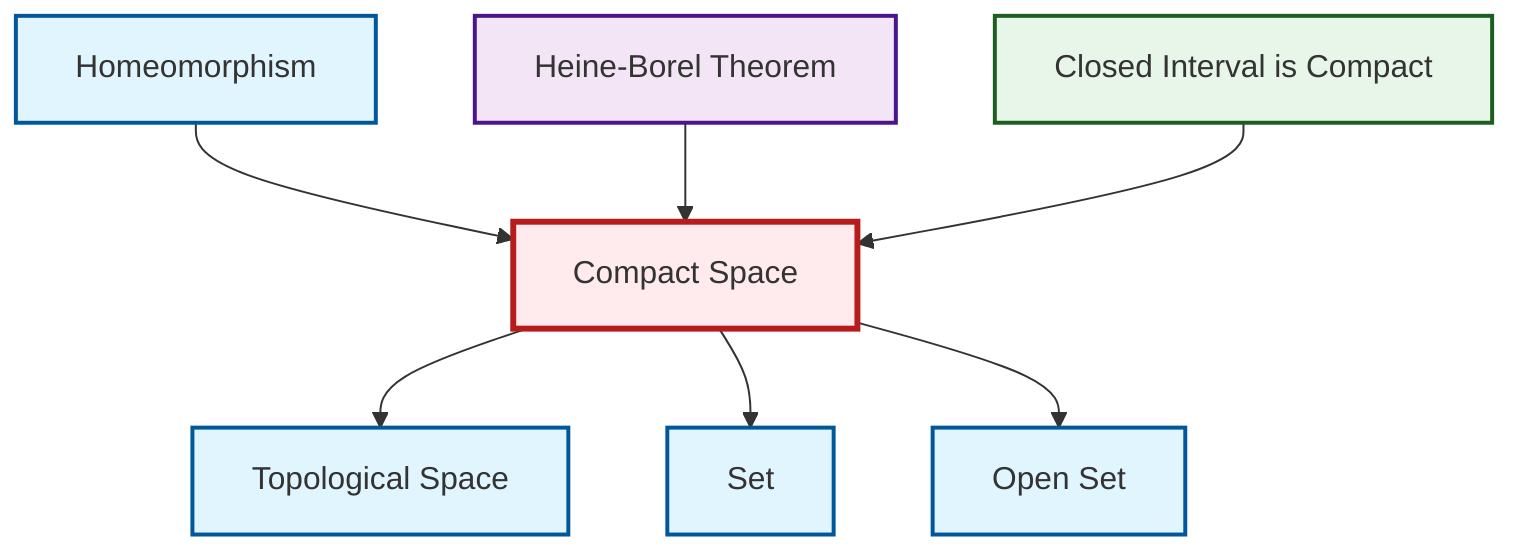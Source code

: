 graph TD
    classDef definition fill:#e1f5fe,stroke:#01579b,stroke-width:2px
    classDef theorem fill:#f3e5f5,stroke:#4a148c,stroke-width:2px
    classDef axiom fill:#fff3e0,stroke:#e65100,stroke-width:2px
    classDef example fill:#e8f5e9,stroke:#1b5e20,stroke-width:2px
    classDef current fill:#ffebee,stroke:#b71c1c,stroke-width:3px
    def-open-set["Open Set"]:::definition
    def-set["Set"]:::definition
    def-compact["Compact Space"]:::definition
    def-homeomorphism["Homeomorphism"]:::definition
    def-topological-space["Topological Space"]:::definition
    thm-heine-borel["Heine-Borel Theorem"]:::theorem
    ex-closed-interval-compact["Closed Interval is Compact"]:::example
    def-compact --> def-topological-space
    def-compact --> def-set
    def-compact --> def-open-set
    def-homeomorphism --> def-compact
    thm-heine-borel --> def-compact
    ex-closed-interval-compact --> def-compact
    class def-compact current
